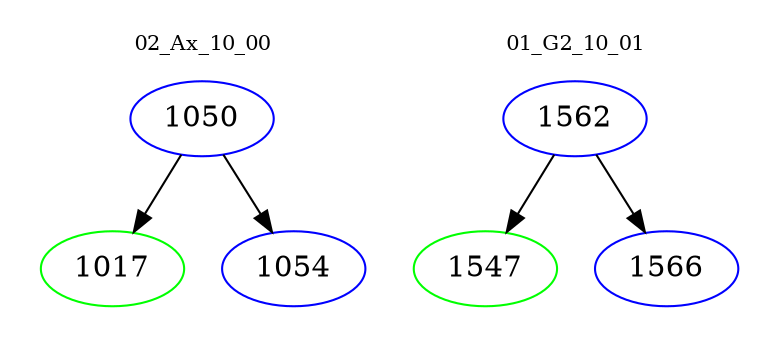 digraph{
subgraph cluster_0 {
color = white
label = "02_Ax_10_00";
fontsize=10;
T0_1050 [label="1050", color="blue"]
T0_1050 -> T0_1017 [color="black"]
T0_1017 [label="1017", color="green"]
T0_1050 -> T0_1054 [color="black"]
T0_1054 [label="1054", color="blue"]
}
subgraph cluster_1 {
color = white
label = "01_G2_10_01";
fontsize=10;
T1_1562 [label="1562", color="blue"]
T1_1562 -> T1_1547 [color="black"]
T1_1547 [label="1547", color="green"]
T1_1562 -> T1_1566 [color="black"]
T1_1566 [label="1566", color="blue"]
}
}
